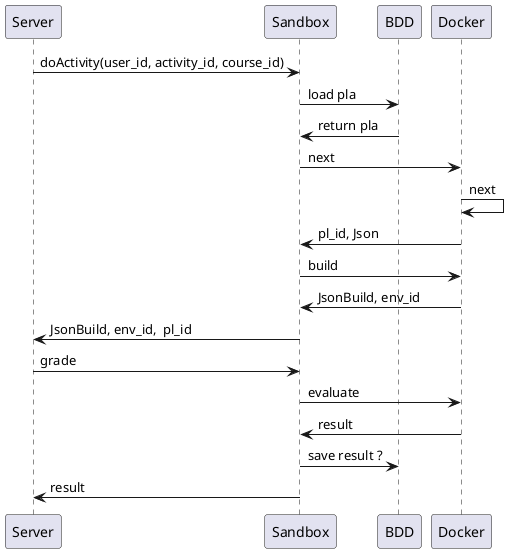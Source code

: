 @startuml

Server -> Sandbox : doActivity(user_id, activity_id, course_id)
Sandbox -> BDD : load pla
BDD -> Sandbox : return pla
Sandbox -> Docker : next
Docker -> Docker : next
Docker -> Sandbox : pl_id, Json
Sandbox -> Docker : build
Docker -> Sandbox : JsonBuild, env_id
Sandbox -> Server : JsonBuild, env_id,  pl_id
Server -> Sandbox : grade
Sandbox -> Docker : evaluate
Docker -> Sandbox : result
Sandbox -> BDD : save result ?
Sandbox -> Server : result

@enduml
